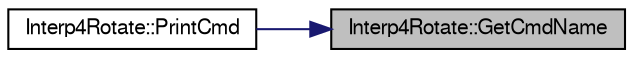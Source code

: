 digraph "Interp4Rotate::GetCmdName"
{
 // LATEX_PDF_SIZE
  edge [fontname="FreeSans",fontsize="10",labelfontname="FreeSans",labelfontsize="10"];
  node [fontname="FreeSans",fontsize="10",shape=record];
  rankdir="RL";
  Node1 [label="Interp4Rotate::GetCmdName",height=0.2,width=0.4,color="black", fillcolor="grey75", style="filled", fontcolor="black",tooltip="Wyświetla nazwę polecenia."];
  Node1 -> Node2 [dir="back",color="midnightblue",fontsize="10",style="solid",fontname="FreeSans"];
  Node2 [label="Interp4Rotate::PrintCmd",height=0.2,width=0.4,color="black", fillcolor="white", style="filled",URL="$classInterp4Rotate.html#afe8f0132a28f367334eb9460e3abdd11",tooltip="Wyświetla postać bieżącego polecenia (nazwę oraz wartości parametrów)"];
}

